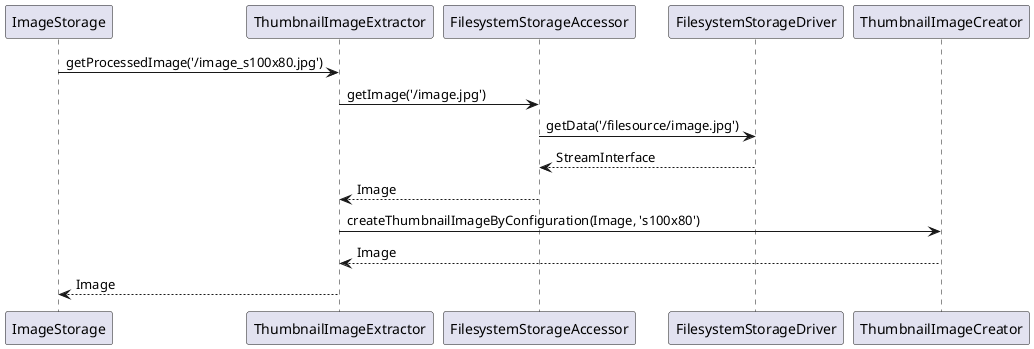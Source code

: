 @startuml

ImageStorage -> ThumbnailImageExtractor: getProcessedImage('/image_s100x80.jpg')
ThumbnailImageExtractor -> FilesystemStorageAccessor: getImage('/image.jpg')
FilesystemStorageAccessor -> FilesystemStorageDriver: getData('/filesource/image.jpg')
FilesystemStorageAccessor <-- FilesystemStorageDriver: StreamInterface
ThumbnailImageExtractor <-- FilesystemStorageAccessor: Image
ThumbnailImageExtractor -> ThumbnailImageCreator: createThumbnailImageByConfiguration(Image, 's100x80')
ThumbnailImageExtractor <-- ThumbnailImageCreator: Image
ImageStorage <-- ThumbnailImageExtractor: Image

@enduml
